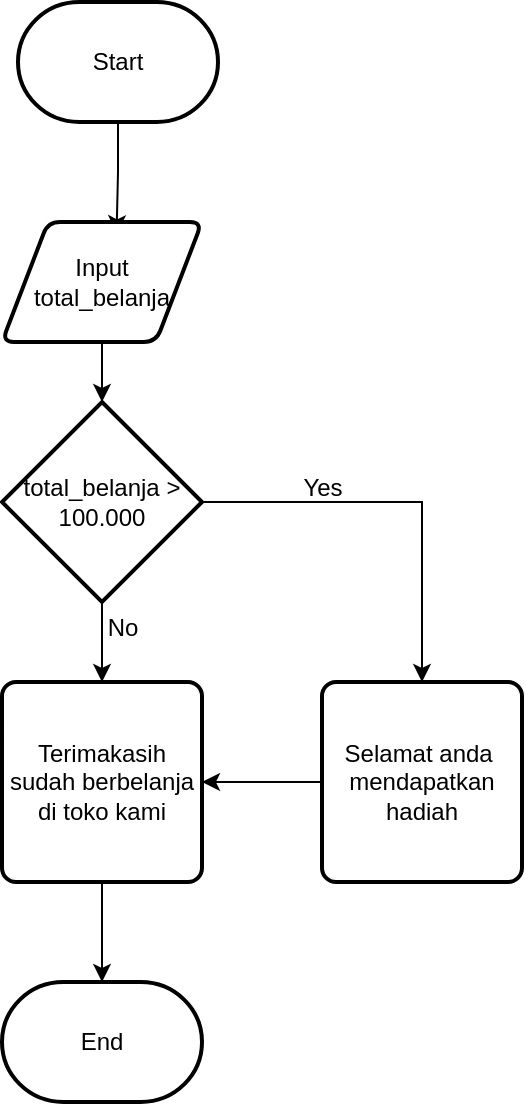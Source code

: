 <mxfile version="21.7.4" type="github">
  <diagram name="Halaman-1" id="NuxwO4qdgSBWovAQ-EtB">
    <mxGraphModel dx="794" dy="503" grid="1" gridSize="10" guides="1" tooltips="1" connect="1" arrows="1" fold="1" page="1" pageScale="1" pageWidth="827" pageHeight="1169" math="0" shadow="0">
      <root>
        <mxCell id="0" />
        <mxCell id="1" parent="0" />
        <mxCell id="GmzE1pPKkDOz0u19oVEo-17" style="edgeStyle=orthogonalEdgeStyle;rounded=0;orthogonalLoop=1;jettySize=auto;html=1;exitX=0.5;exitY=1;exitDx=0;exitDy=0;exitPerimeter=0;entryX=0.573;entryY=0.094;entryDx=0;entryDy=0;entryPerimeter=0;" parent="1" source="GmzE1pPKkDOz0u19oVEo-18" target="GmzE1pPKkDOz0u19oVEo-21" edge="1">
          <mxGeometry relative="1" as="geometry" />
        </mxCell>
        <mxCell id="GmzE1pPKkDOz0u19oVEo-18" value="Start" style="strokeWidth=2;html=1;shape=mxgraph.flowchart.terminator;whiteSpace=wrap;" parent="1" vertex="1">
          <mxGeometry x="298" y="90" width="100" height="60" as="geometry" />
        </mxCell>
        <mxCell id="GmzE1pPKkDOz0u19oVEo-19" value="End" style="strokeWidth=2;html=1;shape=mxgraph.flowchart.terminator;whiteSpace=wrap;" parent="1" vertex="1">
          <mxGeometry x="290" y="580" width="100" height="60" as="geometry" />
        </mxCell>
        <mxCell id="GmzE1pPKkDOz0u19oVEo-20" style="edgeStyle=orthogonalEdgeStyle;rounded=0;orthogonalLoop=1;jettySize=auto;html=1;exitX=0.5;exitY=1;exitDx=0;exitDy=0;entryX=0.5;entryY=0;entryDx=0;entryDy=0;entryPerimeter=0;" parent="1" source="GmzE1pPKkDOz0u19oVEo-21" target="GmzE1pPKkDOz0u19oVEo-24" edge="1">
          <mxGeometry relative="1" as="geometry" />
        </mxCell>
        <mxCell id="GmzE1pPKkDOz0u19oVEo-21" value="Input&lt;br&gt;total_belanja" style="shape=parallelogram;html=1;strokeWidth=2;perimeter=parallelogramPerimeter;whiteSpace=wrap;rounded=1;arcSize=12;size=0.23;" parent="1" vertex="1">
          <mxGeometry x="290" y="200" width="100" height="60" as="geometry" />
        </mxCell>
        <mxCell id="GmzE1pPKkDOz0u19oVEo-22" style="edgeStyle=orthogonalEdgeStyle;rounded=0;orthogonalLoop=1;jettySize=auto;html=1;exitX=1;exitY=0.5;exitDx=0;exitDy=0;exitPerimeter=0;entryX=0.5;entryY=0;entryDx=0;entryDy=0;" parent="1" source="GmzE1pPKkDOz0u19oVEo-24" target="GmzE1pPKkDOz0u19oVEo-26" edge="1">
          <mxGeometry relative="1" as="geometry" />
        </mxCell>
        <mxCell id="GmzE1pPKkDOz0u19oVEo-23" style="edgeStyle=orthogonalEdgeStyle;rounded=0;orthogonalLoop=1;jettySize=auto;html=1;exitX=0.5;exitY=1;exitDx=0;exitDy=0;exitPerimeter=0;" parent="1" source="GmzE1pPKkDOz0u19oVEo-24" target="GmzE1pPKkDOz0u19oVEo-28" edge="1">
          <mxGeometry relative="1" as="geometry" />
        </mxCell>
        <mxCell id="GmzE1pPKkDOz0u19oVEo-24" value="total_belanja &amp;gt;&lt;br&gt;100.000" style="strokeWidth=2;html=1;shape=mxgraph.flowchart.decision;whiteSpace=wrap;" parent="1" vertex="1">
          <mxGeometry x="290" y="290" width="100" height="100" as="geometry" />
        </mxCell>
        <mxCell id="GmzE1pPKkDOz0u19oVEo-25" value="" style="edgeStyle=orthogonalEdgeStyle;rounded=0;orthogonalLoop=1;jettySize=auto;html=1;" parent="1" source="GmzE1pPKkDOz0u19oVEo-26" target="GmzE1pPKkDOz0u19oVEo-28" edge="1">
          <mxGeometry relative="1" as="geometry" />
        </mxCell>
        <mxCell id="GmzE1pPKkDOz0u19oVEo-26" value="Selamat anda&amp;nbsp;&lt;br&gt;mendapatkan&lt;br&gt;hadiah" style="rounded=1;whiteSpace=wrap;html=1;absoluteArcSize=1;arcSize=14;strokeWidth=2;" parent="1" vertex="1">
          <mxGeometry x="450" y="430" width="100" height="100" as="geometry" />
        </mxCell>
        <mxCell id="GmzE1pPKkDOz0u19oVEo-27" value="" style="edgeStyle=orthogonalEdgeStyle;rounded=0;orthogonalLoop=1;jettySize=auto;html=1;" parent="1" source="GmzE1pPKkDOz0u19oVEo-28" target="GmzE1pPKkDOz0u19oVEo-19" edge="1">
          <mxGeometry relative="1" as="geometry" />
        </mxCell>
        <mxCell id="GmzE1pPKkDOz0u19oVEo-28" value="Terimakasih sudah berbelanja di toko kami" style="rounded=1;whiteSpace=wrap;html=1;absoluteArcSize=1;arcSize=14;strokeWidth=2;" parent="1" vertex="1">
          <mxGeometry x="290" y="430" width="100" height="100" as="geometry" />
        </mxCell>
        <mxCell id="GmzE1pPKkDOz0u19oVEo-29" value="Yes" style="text;html=1;align=center;verticalAlign=middle;resizable=0;points=[];autosize=1;strokeColor=none;fillColor=none;" parent="1" vertex="1">
          <mxGeometry x="430" y="318" width="40" height="30" as="geometry" />
        </mxCell>
        <mxCell id="GmzE1pPKkDOz0u19oVEo-30" value="No" style="text;html=1;align=center;verticalAlign=middle;resizable=0;points=[];autosize=1;strokeColor=none;fillColor=none;" parent="1" vertex="1">
          <mxGeometry x="330" y="388" width="40" height="30" as="geometry" />
        </mxCell>
      </root>
    </mxGraphModel>
  </diagram>
</mxfile>

